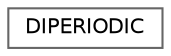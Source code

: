 digraph "类继承关系图"
{
 // LATEX_PDF_SIZE
  bgcolor="transparent";
  edge [fontname=Helvetica,fontsize=10,labelfontname=Helvetica,labelfontsize=10];
  node [fontname=Helvetica,fontsize=10,shape=box,height=0.2,width=0.4];
  rankdir="LR";
  Node0 [id="Node000000",label="DIPERIODIC",height=0.2,width=0.4,color="grey40", fillcolor="white", style="filled",URL="$struct_d_i_p_e_r_i_o_d_i_c.html",tooltip=" "];
}

